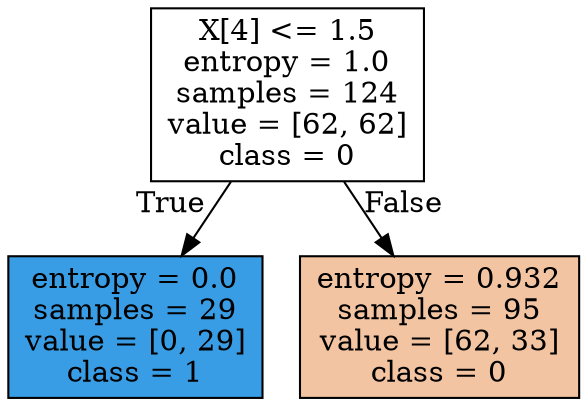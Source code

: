 digraph Tree {
node [shape=box, style="filled", color="black"] ;
0 [label="X[4] <= 1.5\nentropy = 1.0\nsamples = 124\nvalue = [62, 62]\nclass = 0", fillcolor="#ffffff"] ;
1 [label="entropy = 0.0\nsamples = 29\nvalue = [0, 29]\nclass = 1", fillcolor="#399de5"] ;
0 -> 1 [labeldistance=2.5, labelangle=45, headlabel="True"] ;
2 [label="entropy = 0.932\nsamples = 95\nvalue = [62, 33]\nclass = 0", fillcolor="#f3c4a2"] ;
0 -> 2 [labeldistance=2.5, labelangle=-45, headlabel="False"] ;
}
